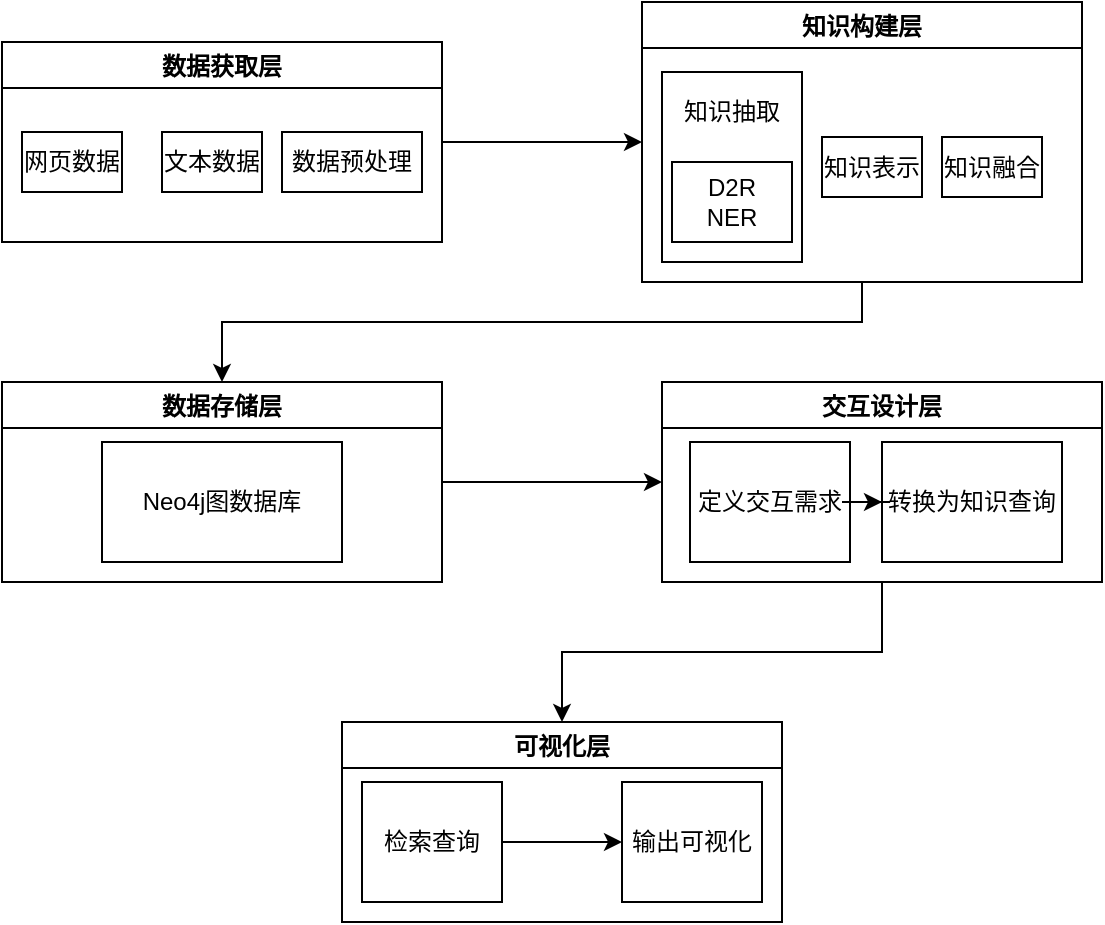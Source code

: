 <mxfile version="14.7.2" type="github">
  <diagram id="B2XgYc-mTolh9LEeNoxw" name="Page-1">
    <mxGraphModel dx="1422" dy="706" grid="1" gridSize="10" guides="1" tooltips="1" connect="1" arrows="1" fold="1" page="1" pageScale="1" pageWidth="827" pageHeight="1169" math="0" shadow="0">
      <root>
        <mxCell id="0" />
        <mxCell id="1" parent="0" />
        <mxCell id="fKB7tdAcaImYoNgM_mx4-23" style="edgeStyle=orthogonalEdgeStyle;rounded=0;orthogonalLoop=1;jettySize=auto;html=1;entryX=0;entryY=0.5;entryDx=0;entryDy=0;" edge="1" parent="1" source="fKB7tdAcaImYoNgM_mx4-2" target="fKB7tdAcaImYoNgM_mx4-4">
          <mxGeometry relative="1" as="geometry" />
        </mxCell>
        <mxCell id="fKB7tdAcaImYoNgM_mx4-2" value="数据获取层" style="swimlane;" vertex="1" parent="1">
          <mxGeometry x="30" y="240" width="220" height="100" as="geometry" />
        </mxCell>
        <mxCell id="fKB7tdAcaImYoNgM_mx4-3" value="网页数据" style="rounded=0;whiteSpace=wrap;html=1;" vertex="1" parent="fKB7tdAcaImYoNgM_mx4-2">
          <mxGeometry x="10" y="45" width="50" height="30" as="geometry" />
        </mxCell>
        <mxCell id="fKB7tdAcaImYoNgM_mx4-11" value="文本数据" style="rounded=0;whiteSpace=wrap;html=1;" vertex="1" parent="fKB7tdAcaImYoNgM_mx4-2">
          <mxGeometry x="80" y="45" width="50" height="30" as="geometry" />
        </mxCell>
        <mxCell id="fKB7tdAcaImYoNgM_mx4-12" value="数据预处理" style="rounded=0;whiteSpace=wrap;html=1;" vertex="1" parent="fKB7tdAcaImYoNgM_mx4-2">
          <mxGeometry x="140" y="45" width="70" height="30" as="geometry" />
        </mxCell>
        <mxCell id="fKB7tdAcaImYoNgM_mx4-24" style="edgeStyle=orthogonalEdgeStyle;rounded=0;orthogonalLoop=1;jettySize=auto;html=1;entryX=0.5;entryY=0;entryDx=0;entryDy=0;" edge="1" parent="1" source="fKB7tdAcaImYoNgM_mx4-4" target="fKB7tdAcaImYoNgM_mx4-18">
          <mxGeometry relative="1" as="geometry">
            <Array as="points">
              <mxPoint x="460" y="380" />
              <mxPoint x="140" y="380" />
            </Array>
          </mxGeometry>
        </mxCell>
        <mxCell id="fKB7tdAcaImYoNgM_mx4-4" value="知识构建层" style="swimlane;startSize=23;" vertex="1" parent="1">
          <mxGeometry x="350" y="220" width="220" height="140" as="geometry" />
        </mxCell>
        <mxCell id="fKB7tdAcaImYoNgM_mx4-14" value="知识抽取&lt;br&gt;&lt;br&gt;&lt;br&gt;&lt;br&gt;&lt;br&gt;" style="rounded=0;whiteSpace=wrap;html=1;" vertex="1" parent="fKB7tdAcaImYoNgM_mx4-4">
          <mxGeometry x="10" y="35" width="70" height="95" as="geometry" />
        </mxCell>
        <mxCell id="fKB7tdAcaImYoNgM_mx4-15" value="D2R&lt;br&gt;NER" style="rounded=0;whiteSpace=wrap;html=1;" vertex="1" parent="fKB7tdAcaImYoNgM_mx4-4">
          <mxGeometry x="15" y="80" width="60" height="40" as="geometry" />
        </mxCell>
        <mxCell id="fKB7tdAcaImYoNgM_mx4-16" value="知识表示" style="rounded=0;whiteSpace=wrap;html=1;" vertex="1" parent="fKB7tdAcaImYoNgM_mx4-4">
          <mxGeometry x="90" y="67.5" width="50" height="30" as="geometry" />
        </mxCell>
        <mxCell id="fKB7tdAcaImYoNgM_mx4-17" value="知识融合" style="rounded=0;whiteSpace=wrap;html=1;" vertex="1" parent="fKB7tdAcaImYoNgM_mx4-4">
          <mxGeometry x="150" y="67.5" width="50" height="30" as="geometry" />
        </mxCell>
        <mxCell id="fKB7tdAcaImYoNgM_mx4-31" style="edgeStyle=orthogonalEdgeStyle;rounded=0;orthogonalLoop=1;jettySize=auto;html=1;" edge="1" parent="1" source="fKB7tdAcaImYoNgM_mx4-5" target="fKB7tdAcaImYoNgM_mx4-30">
          <mxGeometry relative="1" as="geometry" />
        </mxCell>
        <mxCell id="fKB7tdAcaImYoNgM_mx4-5" value="交互设计层" style="swimlane;" vertex="1" parent="1">
          <mxGeometry x="360" y="410" width="220" height="100" as="geometry" />
        </mxCell>
        <mxCell id="fKB7tdAcaImYoNgM_mx4-21" value="转换为知识查询" style="whiteSpace=wrap;html=1;" vertex="1" parent="fKB7tdAcaImYoNgM_mx4-5">
          <mxGeometry x="110" y="30" width="90" height="60" as="geometry" />
        </mxCell>
        <mxCell id="fKB7tdAcaImYoNgM_mx4-20" value="定义交互需求" style="whiteSpace=wrap;html=1;" vertex="1" parent="fKB7tdAcaImYoNgM_mx4-5">
          <mxGeometry x="14" y="30" width="80" height="60" as="geometry" />
        </mxCell>
        <mxCell id="fKB7tdAcaImYoNgM_mx4-22" value="" style="edgeStyle=orthogonalEdgeStyle;rounded=0;orthogonalLoop=1;jettySize=auto;html=1;" edge="1" parent="fKB7tdAcaImYoNgM_mx4-5" source="fKB7tdAcaImYoNgM_mx4-20" target="fKB7tdAcaImYoNgM_mx4-21">
          <mxGeometry relative="1" as="geometry" />
        </mxCell>
        <mxCell id="fKB7tdAcaImYoNgM_mx4-25" style="edgeStyle=orthogonalEdgeStyle;rounded=0;orthogonalLoop=1;jettySize=auto;html=1;entryX=0;entryY=0.5;entryDx=0;entryDy=0;" edge="1" parent="1" source="fKB7tdAcaImYoNgM_mx4-18" target="fKB7tdAcaImYoNgM_mx4-5">
          <mxGeometry relative="1" as="geometry" />
        </mxCell>
        <mxCell id="fKB7tdAcaImYoNgM_mx4-18" value="数据存储层" style="swimlane;" vertex="1" parent="1">
          <mxGeometry x="30" y="410" width="220" height="100" as="geometry" />
        </mxCell>
        <mxCell id="fKB7tdAcaImYoNgM_mx4-19" value="Neo4j图数据库" style="rounded=0;whiteSpace=wrap;html=1;" vertex="1" parent="1">
          <mxGeometry x="80" y="440" width="120" height="60" as="geometry" />
        </mxCell>
        <mxCell id="fKB7tdAcaImYoNgM_mx4-30" value="可视化层" style="swimlane;" vertex="1" parent="1">
          <mxGeometry x="200" y="580" width="220" height="100" as="geometry" />
        </mxCell>
        <mxCell id="fKB7tdAcaImYoNgM_mx4-33" value="输出可视化" style="rounded=0;whiteSpace=wrap;html=1;" vertex="1" parent="fKB7tdAcaImYoNgM_mx4-30">
          <mxGeometry x="140" y="30" width="70" height="60" as="geometry" />
        </mxCell>
        <mxCell id="fKB7tdAcaImYoNgM_mx4-34" style="edgeStyle=orthogonalEdgeStyle;rounded=0;orthogonalLoop=1;jettySize=auto;html=1;exitX=1;exitY=0.5;exitDx=0;exitDy=0;entryX=0;entryY=0.5;entryDx=0;entryDy=0;" edge="1" parent="1" source="fKB7tdAcaImYoNgM_mx4-32" target="fKB7tdAcaImYoNgM_mx4-33">
          <mxGeometry relative="1" as="geometry" />
        </mxCell>
        <mxCell id="fKB7tdAcaImYoNgM_mx4-32" value="检索查询" style="rounded=0;whiteSpace=wrap;html=1;" vertex="1" parent="1">
          <mxGeometry x="210" y="610" width="70" height="60" as="geometry" />
        </mxCell>
      </root>
    </mxGraphModel>
  </diagram>
</mxfile>
